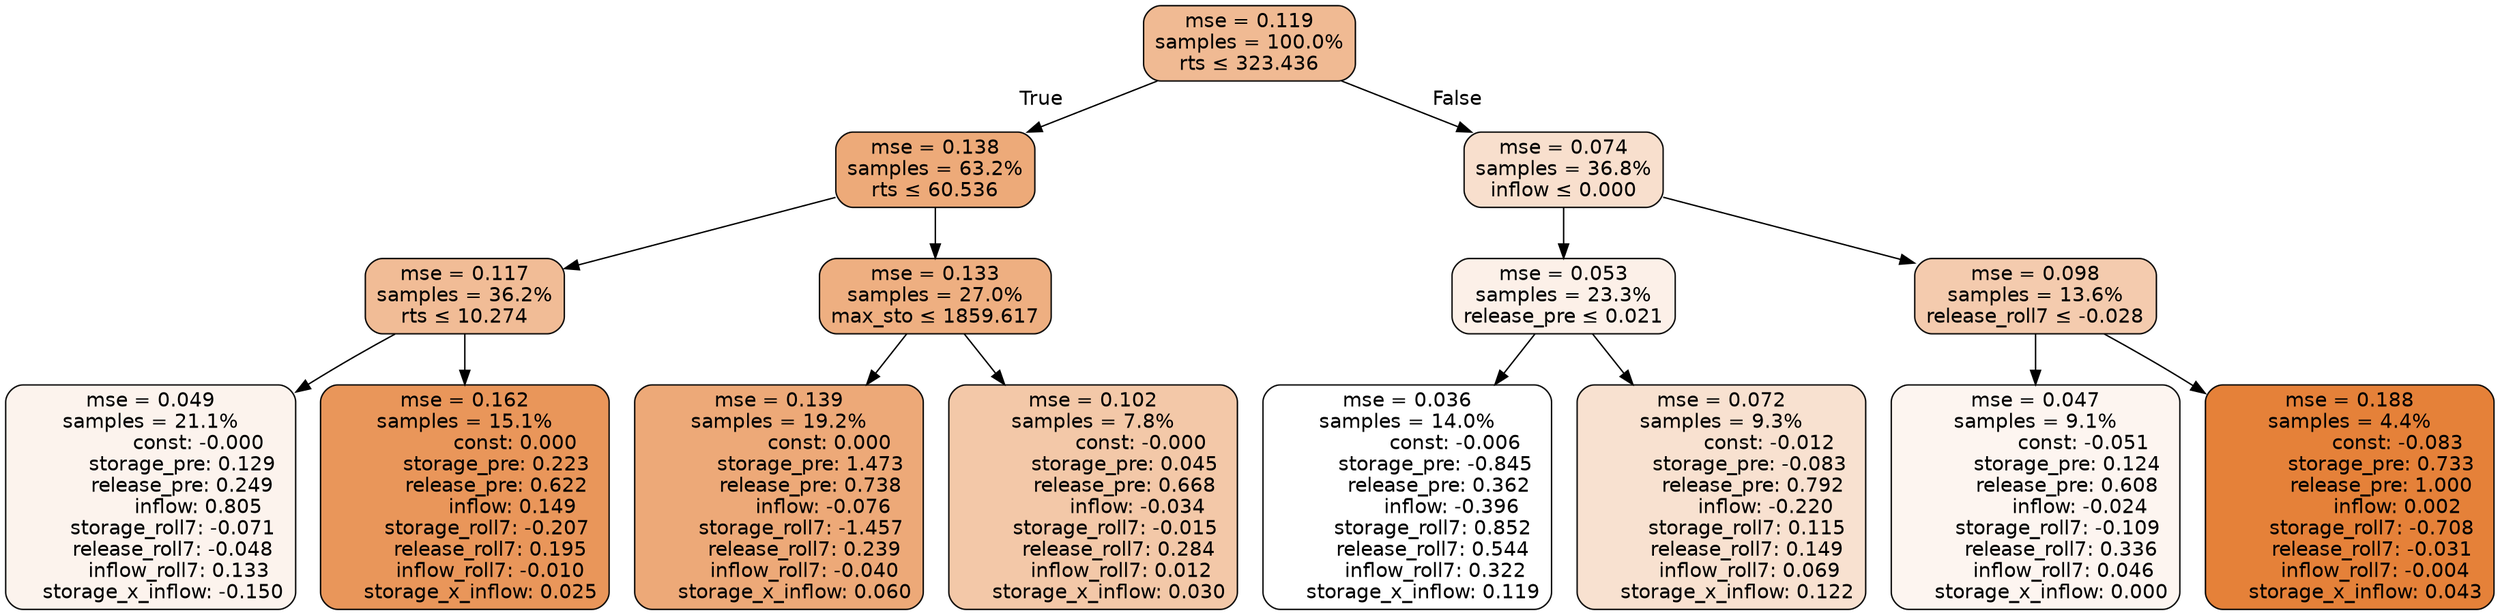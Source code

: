 digraph tree {
bgcolor="transparent"
node [shape=rectangle, style="filled, rounded", color="black", fontname=helvetica] ;
edge [fontname=helvetica] ;
	"0" [label="mse = 0.119
samples = 100.0%
rts &le; 323.436", fillcolor="#f0ba93"]
	"1" [label="mse = 0.138
samples = 63.2%
rts &le; 60.536", fillcolor="#edaa79"]
	"2" [label="mse = 0.117
samples = 36.2%
rts &le; 10.274", fillcolor="#f1bc96"]
	"3" [label="mse = 0.049
samples = 21.1%
               const: -0.000
          storage_pre: 0.129
          release_pre: 0.249
               inflow: 0.805
       storage_roll7: -0.071
       release_roll7: -0.048
         inflow_roll7: 0.133
    storage_x_inflow: -0.150", fillcolor="#fcf3ed"]
	"4" [label="mse = 0.162
samples = 15.1%
                const: 0.000
          storage_pre: 0.223
          release_pre: 0.622
               inflow: 0.149
       storage_roll7: -0.207
        release_roll7: 0.195
        inflow_roll7: -0.010
     storage_x_inflow: 0.025", fillcolor="#e9965a"]
	"5" [label="mse = 0.133
samples = 27.0%
max_sto &le; 1859.617", fillcolor="#eeaf81"]
	"6" [label="mse = 0.139
samples = 19.2%
                const: 0.000
          storage_pre: 1.473
          release_pre: 0.738
              inflow: -0.076
       storage_roll7: -1.457
        release_roll7: 0.239
        inflow_roll7: -0.040
     storage_x_inflow: 0.060", fillcolor="#eda978"]
	"7" [label="mse = 0.102
samples = 7.8%
               const: -0.000
          storage_pre: 0.045
          release_pre: 0.668
              inflow: -0.034
       storage_roll7: -0.015
        release_roll7: 0.284
         inflow_roll7: 0.012
     storage_x_inflow: 0.030", fillcolor="#f3c8a8"]
	"8" [label="mse = 0.074
samples = 36.8%
inflow &le; 0.000", fillcolor="#f8dfcd"]
	"9" [label="mse = 0.053
samples = 23.3%
release_pre &le; 0.021", fillcolor="#fcf0e8"]
	"10" [label="mse = 0.036
samples = 14.0%
               const: -0.006
         storage_pre: -0.845
          release_pre: 0.362
              inflow: -0.396
        storage_roll7: 0.852
        release_roll7: 0.544
         inflow_roll7: 0.322
     storage_x_inflow: 0.119", fillcolor="#ffffff"]
	"11" [label="mse = 0.072
samples = 9.3%
               const: -0.012
         storage_pre: -0.083
          release_pre: 0.792
              inflow: -0.220
        storage_roll7: 0.115
        release_roll7: 0.149
         inflow_roll7: 0.069
     storage_x_inflow: 0.122", fillcolor="#f8e1d0"]
	"12" [label="mse = 0.098
samples = 13.6%
release_roll7 &le; -0.028", fillcolor="#f4cbae"]
	"13" [label="mse = 0.047
samples = 9.1%
               const: -0.051
          storage_pre: 0.124
          release_pre: 0.608
              inflow: -0.024
       storage_roll7: -0.109
        release_roll7: 0.336
         inflow_roll7: 0.046
     storage_x_inflow: 0.000", fillcolor="#fdf5f0"]
	"14" [label="mse = 0.188
samples = 4.4%
               const: -0.083
          storage_pre: 0.733
          release_pre: 1.000
               inflow: 0.002
       storage_roll7: -0.708
       release_roll7: -0.031
        inflow_roll7: -0.004
     storage_x_inflow: 0.043", fillcolor="#e58139"]

	"0" -> "1" [labeldistance=2.5, labelangle=45, headlabel="True"]
	"1" -> "2"
	"2" -> "3"
	"2" -> "4"
	"1" -> "5"
	"5" -> "6"
	"5" -> "7"
	"0" -> "8" [labeldistance=2.5, labelangle=-45, headlabel="False"]
	"8" -> "9"
	"9" -> "10"
	"9" -> "11"
	"8" -> "12"
	"12" -> "13"
	"12" -> "14"
}